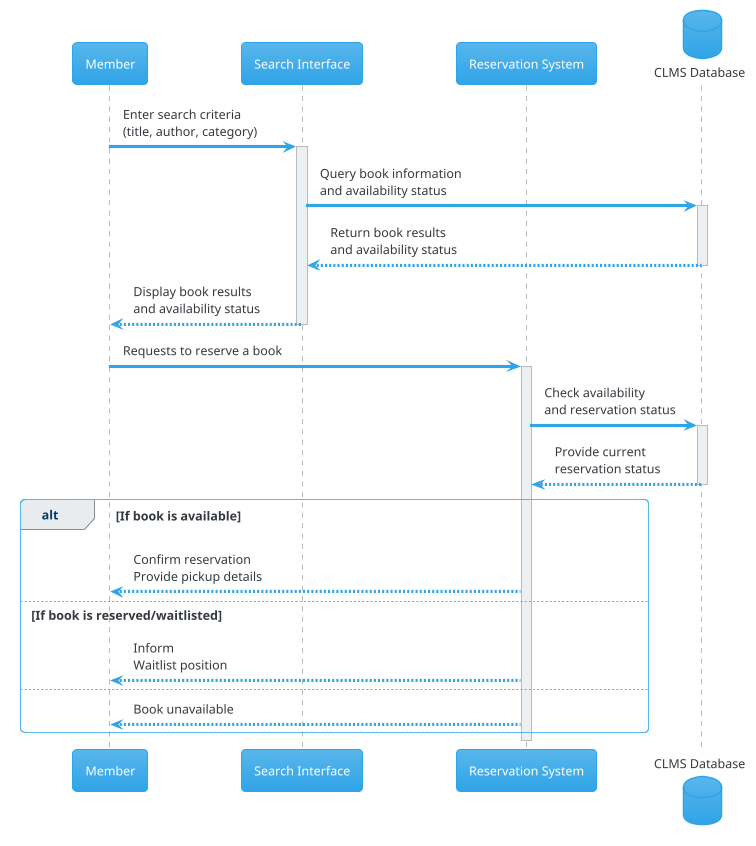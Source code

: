 @startuml
!theme cerulean

participant Member
participant "Search Interface" as Search
participant "Reservation System" as Reservation
database "CLMS Database" as Database

Member -> Search : Enter search criteria\n(title, author, category)
activate Search
Search -> Database : Query book information\nand availability status
activate Database
Database --> Search : Return book results\nand availability status
deactivate Database

Search --> Member : Display book results\nand availability status
deactivate Search
Member -> Reservation : Requests to reserve a book
activate Reservation
Reservation -> Database : Check availability\nand reservation status
activate Database
Database --> Reservation : Provide current\nreservation status
deactivate Database

alt If book is available
    Reservation --> Member : Confirm reservation\nProvide pickup details
else If book is reserved/waitlisted
    Reservation --> Member : Inform\nWaitlist position
else
    Reservation --> Member : Book unavailable
end

deactivate Reservation
@enduml